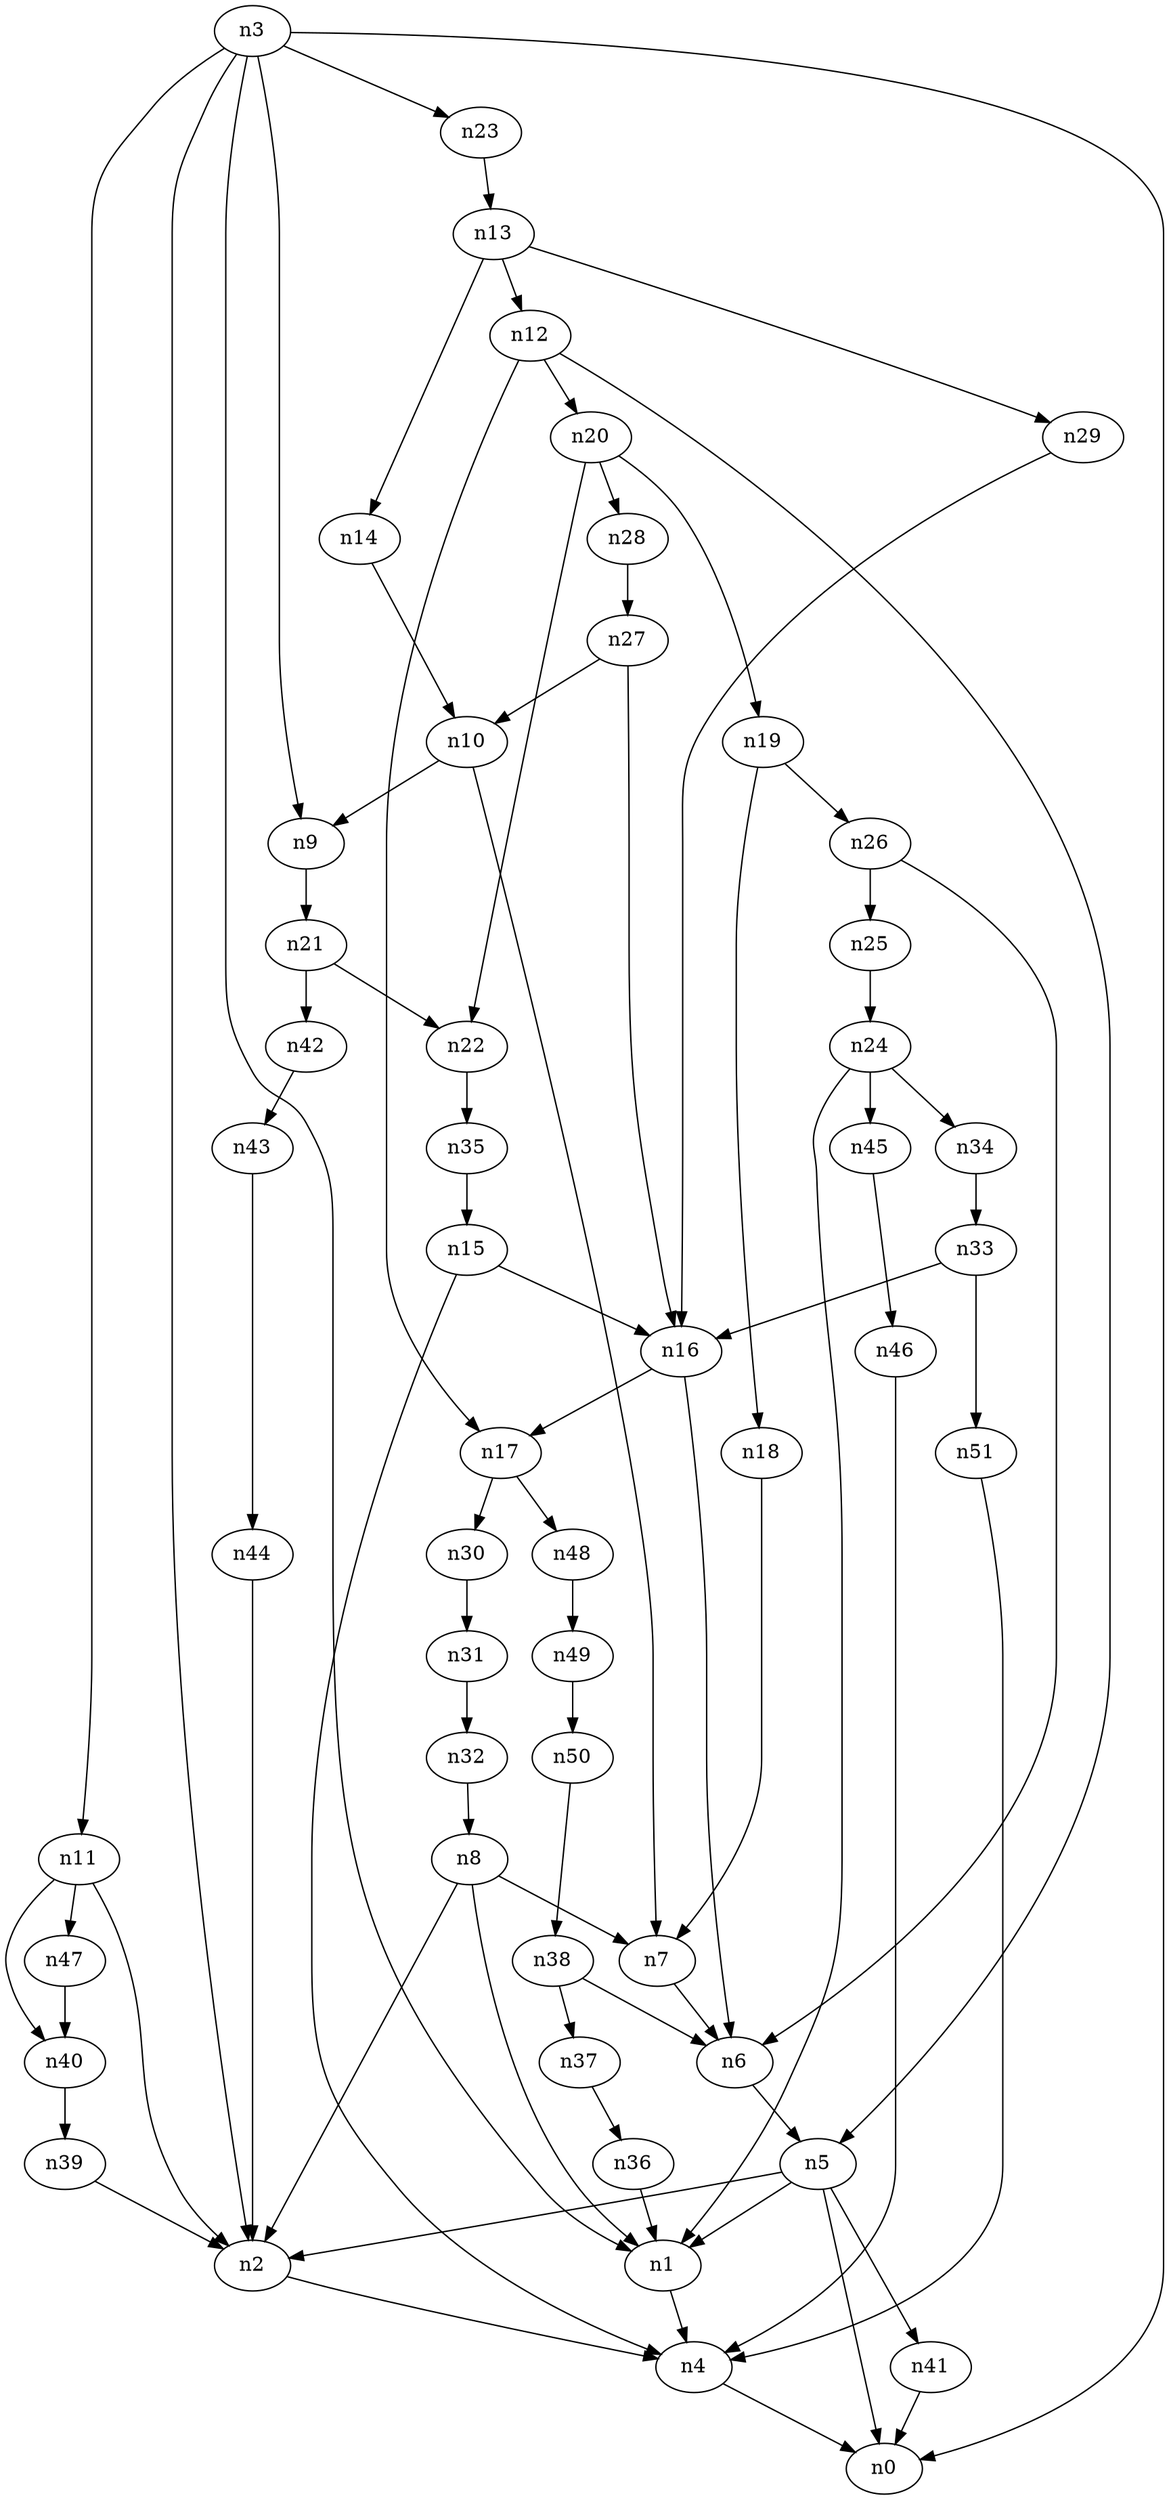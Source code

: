 digraph G {
	n1 -> n4	 [_graphml_id=e4];
	n2 -> n4	 [_graphml_id=e7];
	n3 -> n0	 [_graphml_id=e0];
	n3 -> n1	 [_graphml_id=e3];
	n3 -> n2	 [_graphml_id=e6];
	n3 -> n9	 [_graphml_id=e13];
	n3 -> n11	 [_graphml_id=e17];
	n3 -> n23	 [_graphml_id=e35];
	n4 -> n0	 [_graphml_id=e1];
	n5 -> n0	 [_graphml_id=e2];
	n5 -> n1	 [_graphml_id=e5];
	n5 -> n2	 [_graphml_id=e8];
	n5 -> n41	 [_graphml_id=e64];
	n6 -> n5	 [_graphml_id=e9];
	n7 -> n6	 [_graphml_id=e10];
	n8 -> n1	 [_graphml_id=e27];
	n8 -> n2	 [_graphml_id=e12];
	n8 -> n7	 [_graphml_id=e11];
	n9 -> n21	 [_graphml_id=e32];
	n10 -> n7	 [_graphml_id=e15];
	n10 -> n9	 [_graphml_id=e14];
	n11 -> n2	 [_graphml_id=e16];
	n11 -> n40	 [_graphml_id=e63];
	n11 -> n47	 [_graphml_id=e73];
	n12 -> n5	 [_graphml_id=e18];
	n12 -> n17	 [_graphml_id=e26];
	n12 -> n20	 [_graphml_id=e31];
	n13 -> n12	 [_graphml_id=e19];
	n13 -> n14	 [_graphml_id=e20];
	n13 -> n29	 [_graphml_id=e44];
	n14 -> n10	 [_graphml_id=e21];
	n15 -> n4	 [_graphml_id=e22];
	n15 -> n16	 [_graphml_id=e23];
	n16 -> n6	 [_graphml_id=e24];
	n16 -> n17	 [_graphml_id=e25];
	n17 -> n30	 [_graphml_id=e47];
	n17 -> n48	 [_graphml_id=e75];
	n18 -> n7	 [_graphml_id=e28];
	n19 -> n18	 [_graphml_id=e29];
	n19 -> n26	 [_graphml_id=e56];
	n20 -> n19	 [_graphml_id=e30];
	n20 -> n22	 [_graphml_id=e34];
	n20 -> n28	 [_graphml_id=e43];
	n21 -> n22	 [_graphml_id=e33];
	n21 -> n42	 [_graphml_id=e66];
	n22 -> n35	 [_graphml_id=e54];
	n23 -> n13	 [_graphml_id=e36];
	n24 -> n1	 [_graphml_id=e37];
	n24 -> n34	 [_graphml_id=e53];
	n24 -> n45	 [_graphml_id=e70];
	n25 -> n24	 [_graphml_id=e38];
	n26 -> n6	 [_graphml_id=e40];
	n26 -> n25	 [_graphml_id=e39];
	n27 -> n10	 [_graphml_id=e41];
	n27 -> n16	 [_graphml_id=e46];
	n28 -> n27	 [_graphml_id=e42];
	n29 -> n16	 [_graphml_id=e45];
	n30 -> n31	 [_graphml_id=e48];
	n31 -> n32	 [_graphml_id=e49];
	n32 -> n8	 [_graphml_id=e50];
	n33 -> n16	 [_graphml_id=e51];
	n33 -> n51	 [_graphml_id=e80];
	n34 -> n33	 [_graphml_id=e52];
	n35 -> n15	 [_graphml_id=e55];
	n36 -> n1	 [_graphml_id=e57];
	n37 -> n36	 [_graphml_id=e58];
	n38 -> n6	 [_graphml_id=e60];
	n38 -> n37	 [_graphml_id=e59];
	n39 -> n2	 [_graphml_id=e61];
	n40 -> n39	 [_graphml_id=e62];
	n41 -> n0	 [_graphml_id=e65];
	n42 -> n43	 [_graphml_id=e67];
	n43 -> n44	 [_graphml_id=e68];
	n44 -> n2	 [_graphml_id=e69];
	n45 -> n46	 [_graphml_id=e71];
	n46 -> n4	 [_graphml_id=e72];
	n47 -> n40	 [_graphml_id=e74];
	n48 -> n49	 [_graphml_id=e76];
	n49 -> n50	 [_graphml_id=e77];
	n50 -> n38	 [_graphml_id=e78];
	n51 -> n4	 [_graphml_id=e79];
}
